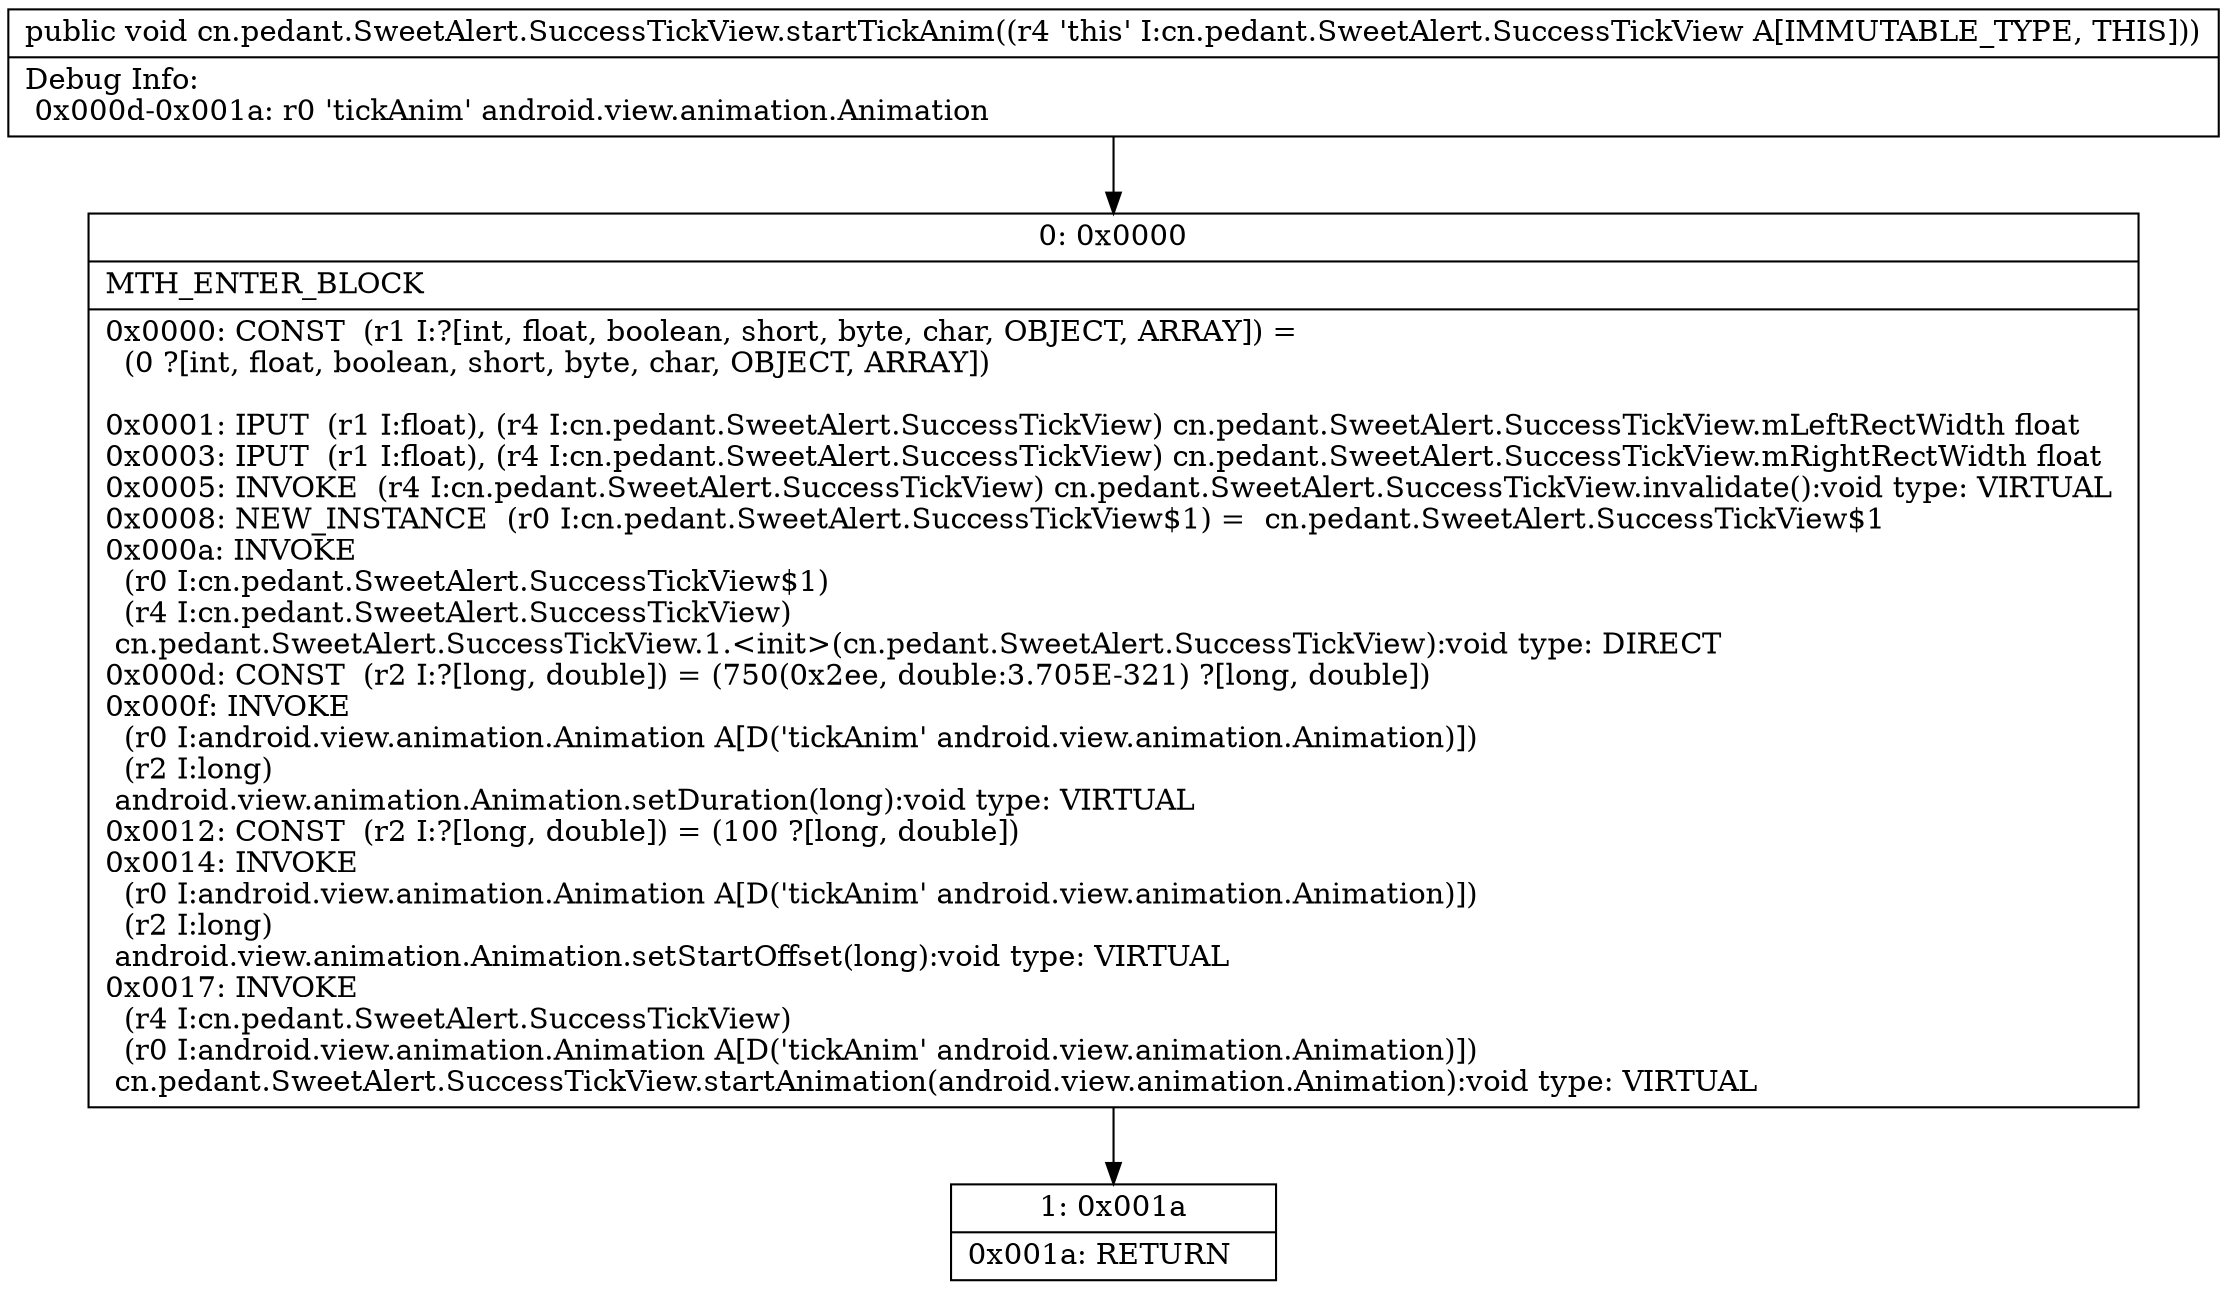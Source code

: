 digraph "CFG forcn.pedant.SweetAlert.SuccessTickView.startTickAnim()V" {
Node_0 [shape=record,label="{0\:\ 0x0000|MTH_ENTER_BLOCK\l|0x0000: CONST  (r1 I:?[int, float, boolean, short, byte, char, OBJECT, ARRAY]) = \l  (0 ?[int, float, boolean, short, byte, char, OBJECT, ARRAY])\l \l0x0001: IPUT  (r1 I:float), (r4 I:cn.pedant.SweetAlert.SuccessTickView) cn.pedant.SweetAlert.SuccessTickView.mLeftRectWidth float \l0x0003: IPUT  (r1 I:float), (r4 I:cn.pedant.SweetAlert.SuccessTickView) cn.pedant.SweetAlert.SuccessTickView.mRightRectWidth float \l0x0005: INVOKE  (r4 I:cn.pedant.SweetAlert.SuccessTickView) cn.pedant.SweetAlert.SuccessTickView.invalidate():void type: VIRTUAL \l0x0008: NEW_INSTANCE  (r0 I:cn.pedant.SweetAlert.SuccessTickView$1) =  cn.pedant.SweetAlert.SuccessTickView$1 \l0x000a: INVOKE  \l  (r0 I:cn.pedant.SweetAlert.SuccessTickView$1)\l  (r4 I:cn.pedant.SweetAlert.SuccessTickView)\l cn.pedant.SweetAlert.SuccessTickView.1.\<init\>(cn.pedant.SweetAlert.SuccessTickView):void type: DIRECT \l0x000d: CONST  (r2 I:?[long, double]) = (750(0x2ee, double:3.705E\-321) ?[long, double]) \l0x000f: INVOKE  \l  (r0 I:android.view.animation.Animation A[D('tickAnim' android.view.animation.Animation)])\l  (r2 I:long)\l android.view.animation.Animation.setDuration(long):void type: VIRTUAL \l0x0012: CONST  (r2 I:?[long, double]) = (100 ?[long, double]) \l0x0014: INVOKE  \l  (r0 I:android.view.animation.Animation A[D('tickAnim' android.view.animation.Animation)])\l  (r2 I:long)\l android.view.animation.Animation.setStartOffset(long):void type: VIRTUAL \l0x0017: INVOKE  \l  (r4 I:cn.pedant.SweetAlert.SuccessTickView)\l  (r0 I:android.view.animation.Animation A[D('tickAnim' android.view.animation.Animation)])\l cn.pedant.SweetAlert.SuccessTickView.startAnimation(android.view.animation.Animation):void type: VIRTUAL \l}"];
Node_1 [shape=record,label="{1\:\ 0x001a|0x001a: RETURN   \l}"];
MethodNode[shape=record,label="{public void cn.pedant.SweetAlert.SuccessTickView.startTickAnim((r4 'this' I:cn.pedant.SweetAlert.SuccessTickView A[IMMUTABLE_TYPE, THIS]))  | Debug Info:\l  0x000d\-0x001a: r0 'tickAnim' android.view.animation.Animation\l}"];
MethodNode -> Node_0;
Node_0 -> Node_1;
}

